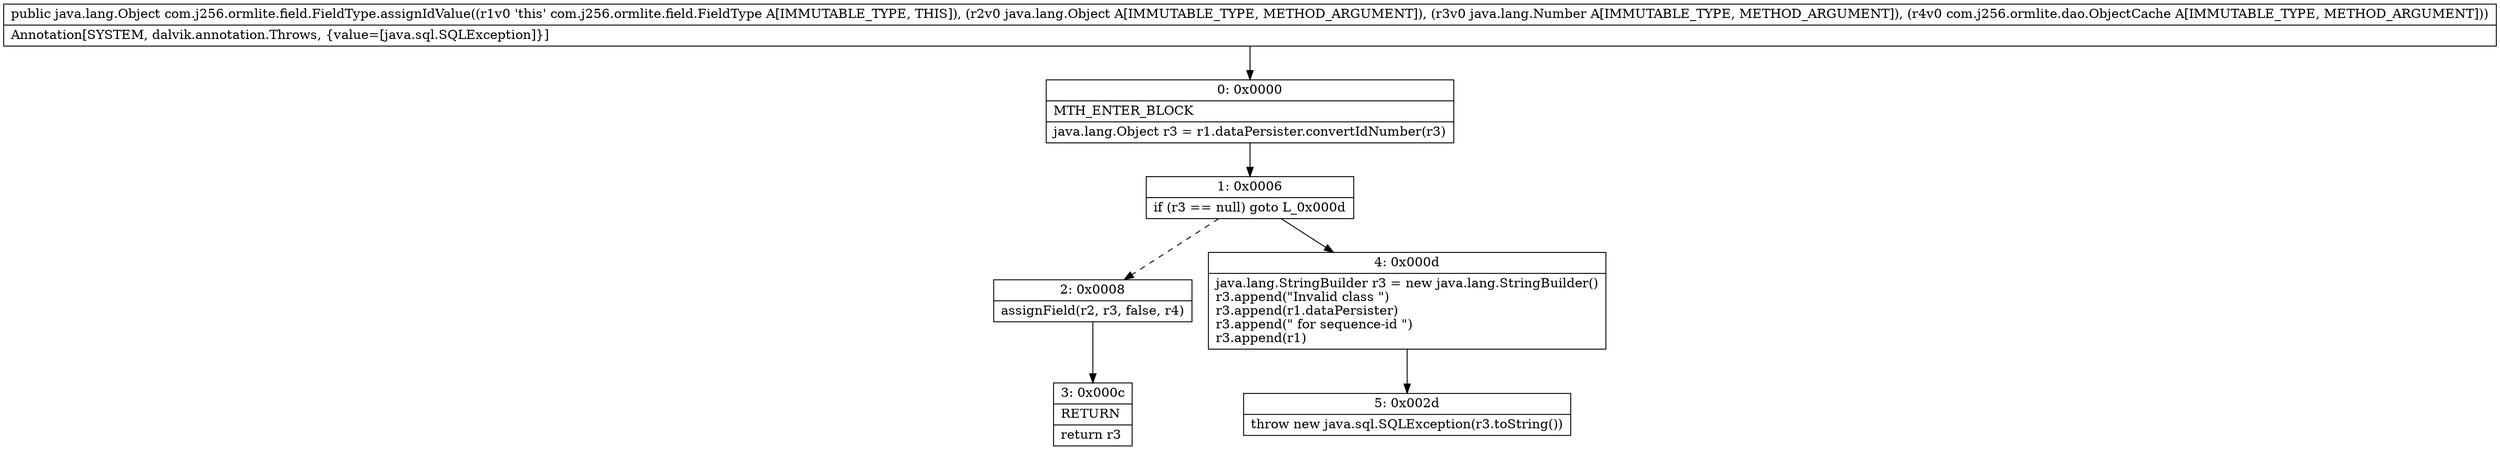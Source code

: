digraph "CFG forcom.j256.ormlite.field.FieldType.assignIdValue(Ljava\/lang\/Object;Ljava\/lang\/Number;Lcom\/j256\/ormlite\/dao\/ObjectCache;)Ljava\/lang\/Object;" {
Node_0 [shape=record,label="{0\:\ 0x0000|MTH_ENTER_BLOCK\l|java.lang.Object r3 = r1.dataPersister.convertIdNumber(r3)\l}"];
Node_1 [shape=record,label="{1\:\ 0x0006|if (r3 == null) goto L_0x000d\l}"];
Node_2 [shape=record,label="{2\:\ 0x0008|assignField(r2, r3, false, r4)\l}"];
Node_3 [shape=record,label="{3\:\ 0x000c|RETURN\l|return r3\l}"];
Node_4 [shape=record,label="{4\:\ 0x000d|java.lang.StringBuilder r3 = new java.lang.StringBuilder()\lr3.append(\"Invalid class \")\lr3.append(r1.dataPersister)\lr3.append(\" for sequence\-id \")\lr3.append(r1)\l}"];
Node_5 [shape=record,label="{5\:\ 0x002d|throw new java.sql.SQLException(r3.toString())\l}"];
MethodNode[shape=record,label="{public java.lang.Object com.j256.ormlite.field.FieldType.assignIdValue((r1v0 'this' com.j256.ormlite.field.FieldType A[IMMUTABLE_TYPE, THIS]), (r2v0 java.lang.Object A[IMMUTABLE_TYPE, METHOD_ARGUMENT]), (r3v0 java.lang.Number A[IMMUTABLE_TYPE, METHOD_ARGUMENT]), (r4v0 com.j256.ormlite.dao.ObjectCache A[IMMUTABLE_TYPE, METHOD_ARGUMENT]))  | Annotation[SYSTEM, dalvik.annotation.Throws, \{value=[java.sql.SQLException]\}]\l}"];
MethodNode -> Node_0;
Node_0 -> Node_1;
Node_1 -> Node_2[style=dashed];
Node_1 -> Node_4;
Node_2 -> Node_3;
Node_4 -> Node_5;
}

